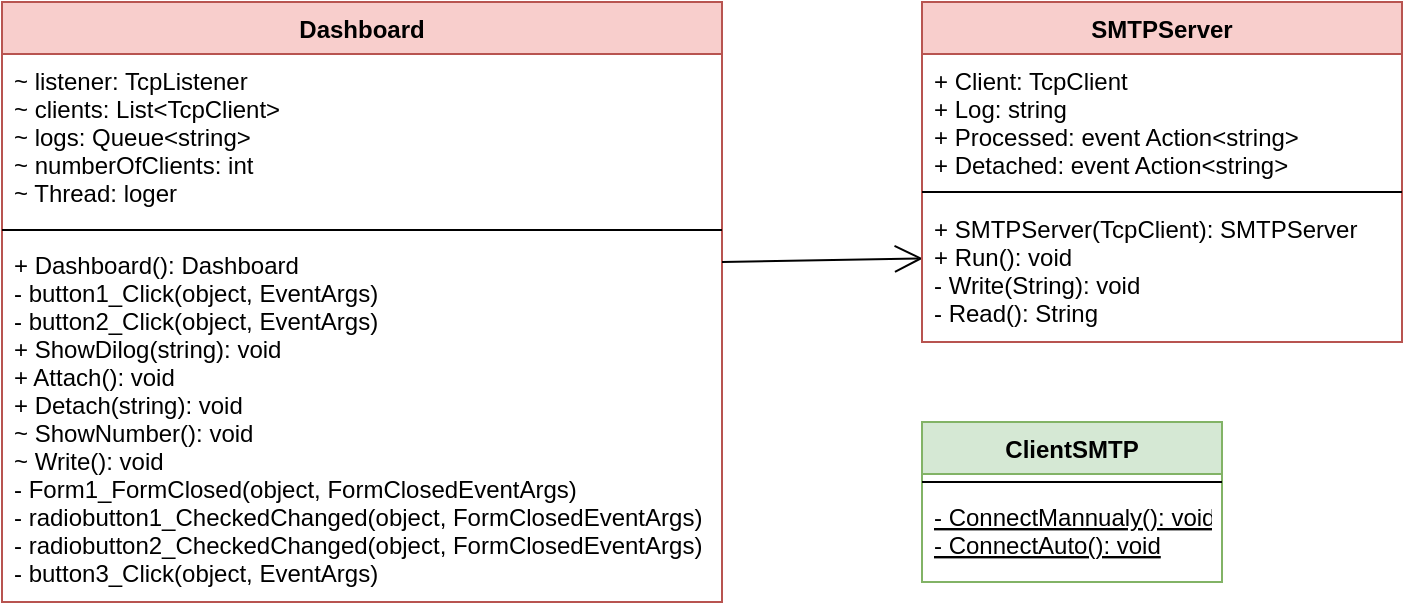 <mxfile version="12.9.8" type="device"><diagram name="Page-1" id="e7e014a7-5840-1c2e-5031-d8a46d1fe8dd"><mxGraphModel dx="985" dy="406" grid="0" gridSize="10" guides="1" tooltips="1" connect="1" arrows="1" fold="1" page="1" pageScale="1" pageWidth="1169" pageHeight="826" background="#ffffff" math="0" shadow="0"><root><mxCell id="0"/><mxCell id="1" parent="0"/><mxCell id="UV1IHZ2ARLoDfP_X_QF6-49" value="Dashboard" style="swimlane;fontStyle=1;align=center;verticalAlign=top;childLayout=stackLayout;horizontal=1;startSize=26;horizontalStack=0;resizeParent=1;resizeParentMax=0;resizeLast=0;collapsible=1;marginBottom=0;fillColor=#f8cecc;strokeColor=#b85450;" vertex="1" parent="1"><mxGeometry x="100" y="50" width="360" height="300" as="geometry"/></mxCell><mxCell id="UV1IHZ2ARLoDfP_X_QF6-50" value="~ listener: TcpListener&#10;~ clients: List&lt;TcpClient&gt;&#10;~ logs: Queue&lt;string&gt;&#10;~ numberOfClients: int&#10;~ Thread: loger" style="text;strokeColor=none;fillColor=none;align=left;verticalAlign=top;spacingLeft=4;spacingRight=4;overflow=hidden;rotatable=0;points=[[0,0.5],[1,0.5]];portConstraint=eastwest;" vertex="1" parent="UV1IHZ2ARLoDfP_X_QF6-49"><mxGeometry y="26" width="360" height="84" as="geometry"/></mxCell><mxCell id="UV1IHZ2ARLoDfP_X_QF6-51" value="" style="line;strokeWidth=1;fillColor=none;align=left;verticalAlign=middle;spacingTop=-1;spacingLeft=3;spacingRight=3;rotatable=0;labelPosition=right;points=[];portConstraint=eastwest;" vertex="1" parent="UV1IHZ2ARLoDfP_X_QF6-49"><mxGeometry y="110" width="360" height="8" as="geometry"/></mxCell><mxCell id="UV1IHZ2ARLoDfP_X_QF6-52" value="+ Dashboard(): Dashboard&#10;- button1_Click(object, EventArgs)&#10;- button2_Click(object, EventArgs)&#10;+ ShowDilog(string): void&#10;+ Attach(): void&#10;+ Detach(string): void&#10;~ ShowNumber(): void&#10;~ Write(): void&#10;- Form1_FormClosed(object, FormClosedEventArgs)&#10;- radiobutton1_CheckedChanged(object, FormClosedEventArgs)&#10;- radiobutton2_CheckedChanged(object, FormClosedEventArgs)&#10;- button3_Click(object, EventArgs)" style="text;strokeColor=none;fillColor=none;align=left;verticalAlign=top;spacingLeft=4;spacingRight=4;overflow=hidden;rotatable=0;points=[[0,0.5],[1,0.5]];portConstraint=eastwest;" vertex="1" parent="UV1IHZ2ARLoDfP_X_QF6-49"><mxGeometry y="118" width="360" height="182" as="geometry"/></mxCell><mxCell id="UV1IHZ2ARLoDfP_X_QF6-53" value="" style="endArrow=open;endFill=1;endSize=12;html=1;exitX=1;exitY=0.066;exitDx=0;exitDy=0;exitPerimeter=0;entryX=0.002;entryY=0.403;entryDx=0;entryDy=0;entryPerimeter=0;" edge="1" parent="1" source="UV1IHZ2ARLoDfP_X_QF6-52" target="UV1IHZ2ARLoDfP_X_QF6-48"><mxGeometry width="160" relative="1" as="geometry"><mxPoint x="430" y="200" as="sourcePoint"/><mxPoint x="590" y="200" as="targetPoint"/></mxGeometry></mxCell><mxCell id="UV1IHZ2ARLoDfP_X_QF6-45" value="SMTPServer&#10;" style="swimlane;fontStyle=1;align=center;verticalAlign=top;childLayout=stackLayout;horizontal=1;startSize=26;horizontalStack=0;resizeParent=1;resizeParentMax=0;resizeLast=0;collapsible=1;marginBottom=0;fillColor=#f8cecc;strokeColor=#b85450;" vertex="1" parent="1"><mxGeometry x="560" y="50" width="240" height="170" as="geometry"/></mxCell><mxCell id="UV1IHZ2ARLoDfP_X_QF6-46" value="+ Client: TcpClient&#10;+ Log: string&#10;+ Processed: event Action&lt;string&gt;&#10;+ Detached: event Action&lt;string&gt;" style="text;strokeColor=none;fillColor=none;align=left;verticalAlign=top;spacingLeft=4;spacingRight=4;overflow=hidden;rotatable=0;points=[[0,0.5],[1,0.5]];portConstraint=eastwest;" vertex="1" parent="UV1IHZ2ARLoDfP_X_QF6-45"><mxGeometry y="26" width="240" height="64" as="geometry"/></mxCell><mxCell id="UV1IHZ2ARLoDfP_X_QF6-47" value="" style="line;strokeWidth=1;fillColor=none;align=left;verticalAlign=middle;spacingTop=-1;spacingLeft=3;spacingRight=3;rotatable=0;labelPosition=right;points=[];portConstraint=eastwest;" vertex="1" parent="UV1IHZ2ARLoDfP_X_QF6-45"><mxGeometry y="90" width="240" height="10" as="geometry"/></mxCell><mxCell id="UV1IHZ2ARLoDfP_X_QF6-48" value="+ SMTPServer(TcpClient): SMTPServer&#10;+ Run(): void&#10;- Write(String): void&#10;- Read(): String" style="text;strokeColor=none;fillColor=none;align=left;verticalAlign=top;spacingLeft=4;spacingRight=4;overflow=hidden;rotatable=0;points=[[0,0.5],[1,0.5]];portConstraint=eastwest;" vertex="1" parent="UV1IHZ2ARLoDfP_X_QF6-45"><mxGeometry y="100" width="240" height="70" as="geometry"/></mxCell><mxCell id="UV1IHZ2ARLoDfP_X_QF6-41" value="ClientSMTP" style="swimlane;fontStyle=1;align=center;verticalAlign=top;childLayout=stackLayout;horizontal=1;startSize=26;horizontalStack=0;resizeParent=1;resizeParentMax=0;resizeLast=0;collapsible=1;marginBottom=0;fillColor=#d5e8d4;strokeColor=#82b366;" vertex="1" parent="1"><mxGeometry x="560" y="260" width="150" height="80" as="geometry"/></mxCell><mxCell id="UV1IHZ2ARLoDfP_X_QF6-43" value="" style="line;strokeWidth=1;fillColor=none;align=left;verticalAlign=middle;spacingTop=-1;spacingLeft=3;spacingRight=3;rotatable=0;labelPosition=right;points=[];portConstraint=eastwest;" vertex="1" parent="UV1IHZ2ARLoDfP_X_QF6-41"><mxGeometry y="26" width="150" height="8" as="geometry"/></mxCell><mxCell id="UV1IHZ2ARLoDfP_X_QF6-44" value="- ConnectMannualy(): void&#10;- ConnectAuto(): void" style="text;strokeColor=none;fillColor=none;align=left;verticalAlign=top;spacingLeft=4;spacingRight=4;overflow=hidden;rotatable=0;points=[[0,0.5],[1,0.5]];portConstraint=eastwest;fontStyle=4" vertex="1" parent="UV1IHZ2ARLoDfP_X_QF6-41"><mxGeometry y="34" width="150" height="46" as="geometry"/></mxCell></root></mxGraphModel></diagram></mxfile>